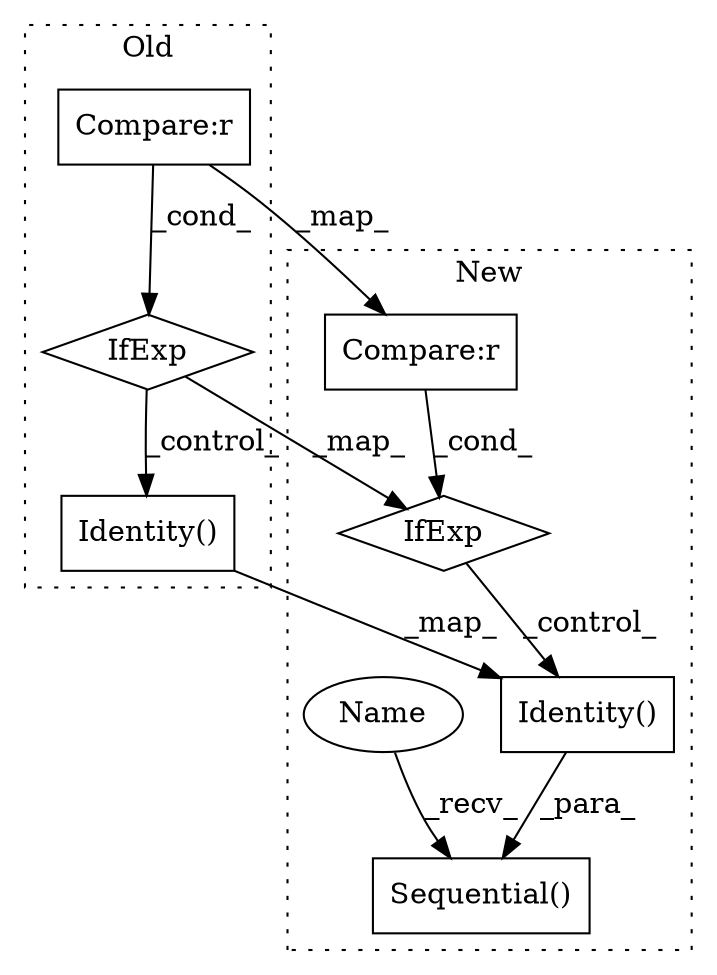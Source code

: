 digraph G {
subgraph cluster0 {
1 [label="Identity()" a="75" s="10215" l="13" shape="box"];
4 [label="IfExp" a="51" s="10190,10209" l="4,6" shape="diamond"];
7 [label="Compare:r" a="40" s="10194" l="15" shape="box"];
label = "Old";
style="dotted";
}
subgraph cluster1 {
2 [label="Identity()" a="75" s="9936" l="13" shape="box"];
3 [label="IfExp" a="51" s="9911,9930" l="4,6" shape="diamond"];
5 [label="Sequential()" a="75" s="9606,9965" l="14,1" shape="box"];
6 [label="Compare:r" a="40" s="9915" l="15" shape="box"];
8 [label="Name" a="87" s="9606" l="2" shape="ellipse"];
label = "New";
style="dotted";
}
1 -> 2 [label="_map_"];
2 -> 5 [label="_para_"];
3 -> 2 [label="_control_"];
4 -> 3 [label="_map_"];
4 -> 1 [label="_control_"];
6 -> 3 [label="_cond_"];
7 -> 6 [label="_map_"];
7 -> 4 [label="_cond_"];
8 -> 5 [label="_recv_"];
}
